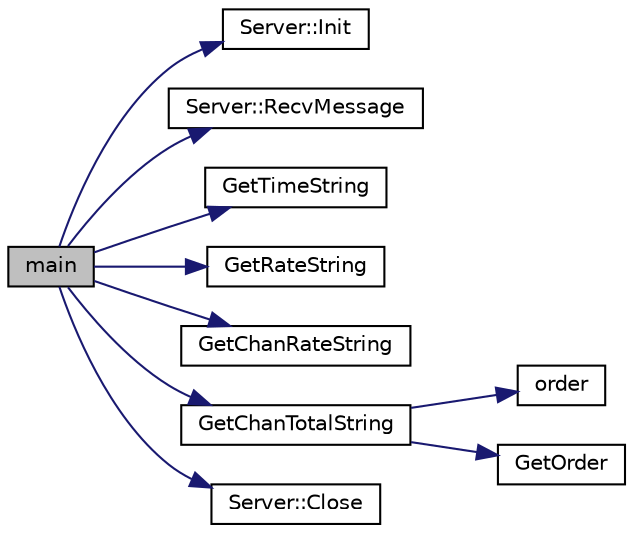 digraph "main"
{
  edge [fontname="Helvetica",fontsize="10",labelfontname="Helvetica",labelfontsize="10"];
  node [fontname="Helvetica",fontsize="10",shape=record];
  rankdir="LR";
  Node1 [label="main",height=0.2,width=0.4,color="black", fillcolor="grey75", style="filled", fontcolor="black"];
  Node1 -> Node2 [color="midnightblue",fontsize="10",style="solid",fontname="Helvetica"];
  Node2 [label="Server::Init",height=0.2,width=0.4,color="black", fillcolor="white", style="filled",URL="$dc/db6/class_server.html#a2c64c41dce5c09acd055f828cff0eb10",tooltip="Initialize the serv object and open a specified port. Returns false if the socket fails to open or th..."];
  Node1 -> Node3 [color="midnightblue",fontsize="10",style="solid",fontname="Helvetica"];
  Node3 [label="Server::RecvMessage",height=0.2,width=0.4,color="black", fillcolor="white", style="filled",URL="$dc/db6/class_server.html#a0dee8e3863d0bb70c72f3a0a52e2dc8b"];
  Node1 -> Node4 [color="midnightblue",fontsize="10",style="solid",fontname="Helvetica"];
  Node4 [label="GetTimeString",height=0.2,width=0.4,color="black", fillcolor="white", style="filled",URL="$d4/de7/monitor_8cpp.html#ab6a8d0ce01ccae1415e6929d55ec8b37"];
  Node1 -> Node5 [color="midnightblue",fontsize="10",style="solid",fontname="Helvetica"];
  Node5 [label="GetRateString",height=0.2,width=0.4,color="black", fillcolor="white", style="filled",URL="$d4/de7/monitor_8cpp.html#a261303a477c67a556d197e80bef254ec"];
  Node1 -> Node6 [color="midnightblue",fontsize="10",style="solid",fontname="Helvetica"];
  Node6 [label="GetChanRateString",height=0.2,width=0.4,color="black", fillcolor="white", style="filled",URL="$d4/de7/monitor_8cpp.html#a2c79fec37f7b094994d3ffed37228232"];
  Node1 -> Node7 [color="midnightblue",fontsize="10",style="solid",fontname="Helvetica"];
  Node7 [label="GetChanTotalString",height=0.2,width=0.4,color="black", fillcolor="white", style="filled",URL="$d4/de7/monitor_8cpp.html#a77de229a78dc4960b147080578f6cda7"];
  Node7 -> Node8 [color="midnightblue",fontsize="10",style="solid",fontname="Helvetica"];
  Node8 [label="order",height=0.2,width=0.4,color="black", fillcolor="white", style="filled",URL="$dd/d8b/listener_8cpp.html#ad9cc2fede07ca84705c9b1a36643130e",tooltip="Find the order of magnitude of an input double. "];
  Node7 -> Node9 [color="midnightblue",fontsize="10",style="solid",fontname="Helvetica"];
  Node9 [label="GetOrder",height=0.2,width=0.4,color="black", fillcolor="white", style="filled",URL="$d4/de7/monitor_8cpp.html#a3ed8ef5e7bc069a3a3edff740328ff0d"];
  Node1 -> Node10 [color="midnightblue",fontsize="10",style="solid",fontname="Helvetica"];
  Node10 [label="Server::Close",height=0.2,width=0.4,color="black", fillcolor="white", style="filled",URL="$dc/db6/class_server.html#a3129a820b2f4f5064475033dab6c8348",tooltip="Close the socket. "];
}
